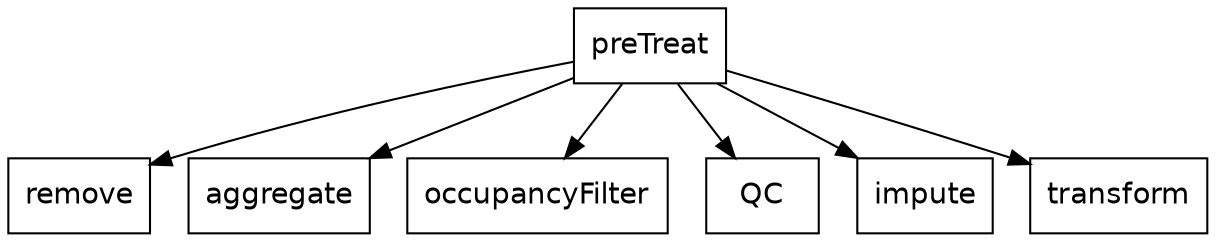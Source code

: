 digraph preTreat {

  # a 'graph' statement
  graph [overlap = true]

  # several 'node' statements
  node [shape = box,
        fontname = Helvetica, fontsize = 14]
  preTreat; remove; aggregate; occupancyFilter; QC; impute; transform

  # several 'edge' statements
  preTreat -> {remove aggregate occupancyFilter QC impute transform} 
}